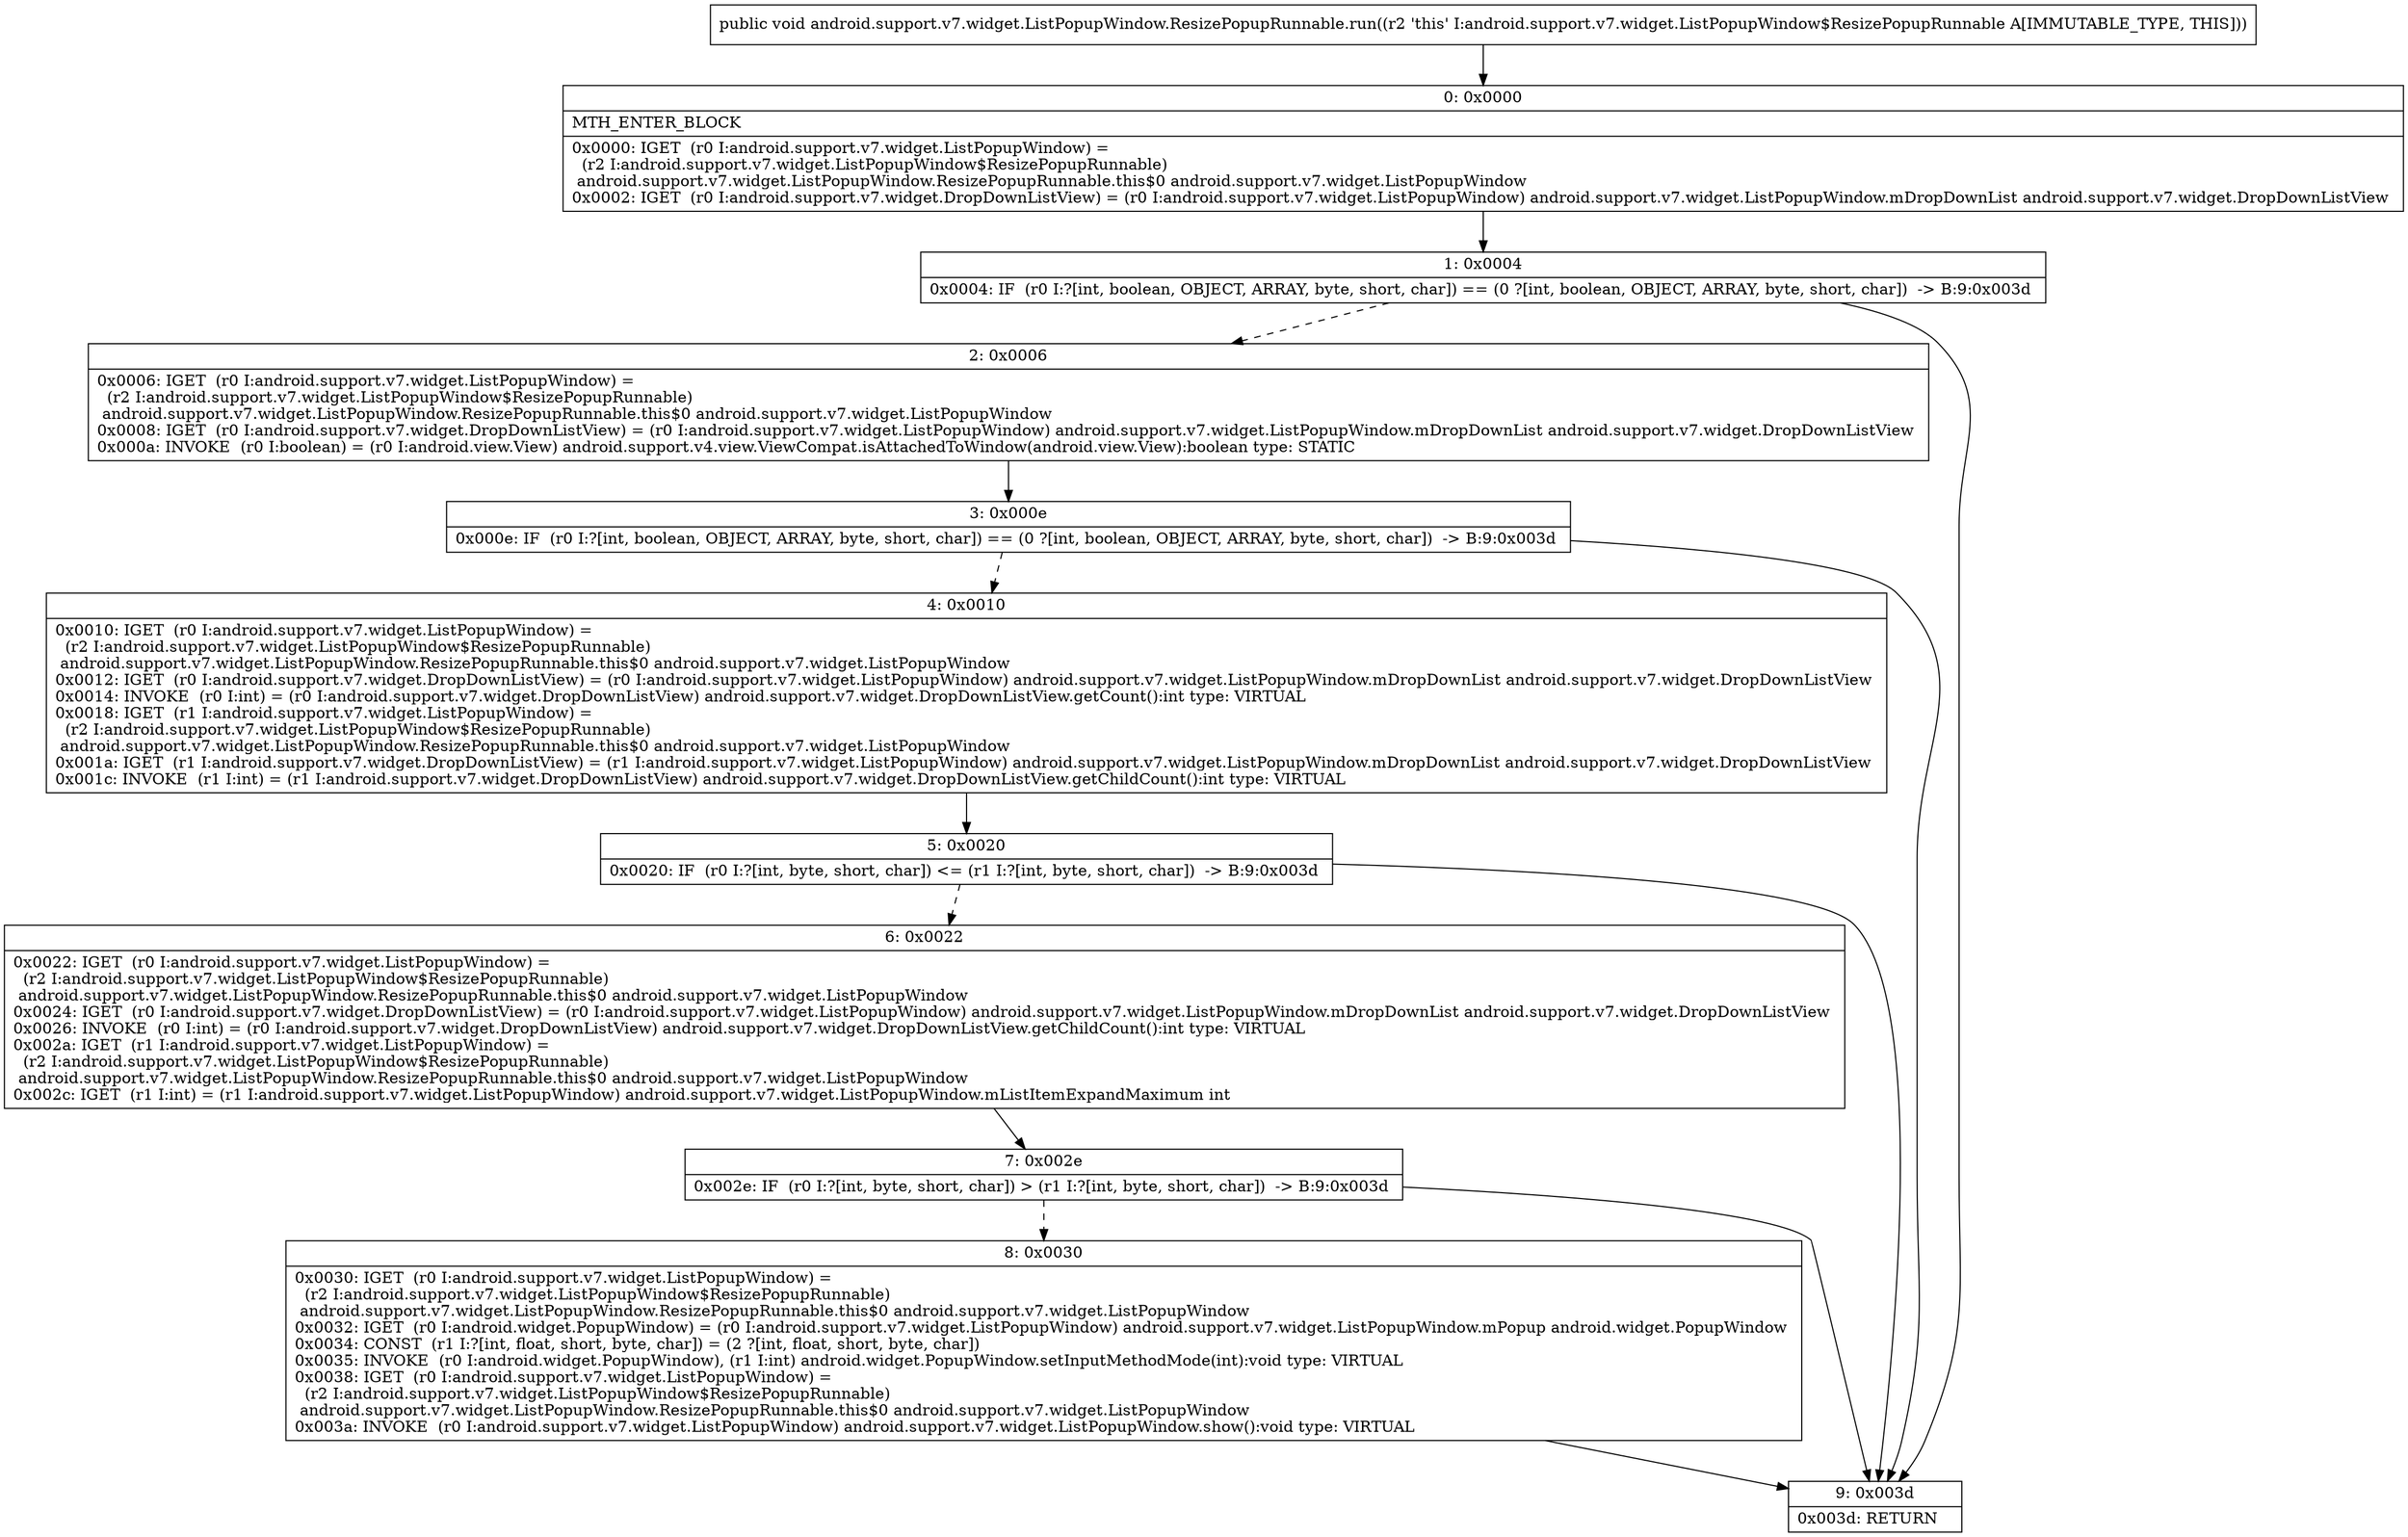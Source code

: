 digraph "CFG forandroid.support.v7.widget.ListPopupWindow.ResizePopupRunnable.run()V" {
Node_0 [shape=record,label="{0\:\ 0x0000|MTH_ENTER_BLOCK\l|0x0000: IGET  (r0 I:android.support.v7.widget.ListPopupWindow) = \l  (r2 I:android.support.v7.widget.ListPopupWindow$ResizePopupRunnable)\l android.support.v7.widget.ListPopupWindow.ResizePopupRunnable.this$0 android.support.v7.widget.ListPopupWindow \l0x0002: IGET  (r0 I:android.support.v7.widget.DropDownListView) = (r0 I:android.support.v7.widget.ListPopupWindow) android.support.v7.widget.ListPopupWindow.mDropDownList android.support.v7.widget.DropDownListView \l}"];
Node_1 [shape=record,label="{1\:\ 0x0004|0x0004: IF  (r0 I:?[int, boolean, OBJECT, ARRAY, byte, short, char]) == (0 ?[int, boolean, OBJECT, ARRAY, byte, short, char])  \-\> B:9:0x003d \l}"];
Node_2 [shape=record,label="{2\:\ 0x0006|0x0006: IGET  (r0 I:android.support.v7.widget.ListPopupWindow) = \l  (r2 I:android.support.v7.widget.ListPopupWindow$ResizePopupRunnable)\l android.support.v7.widget.ListPopupWindow.ResizePopupRunnable.this$0 android.support.v7.widget.ListPopupWindow \l0x0008: IGET  (r0 I:android.support.v7.widget.DropDownListView) = (r0 I:android.support.v7.widget.ListPopupWindow) android.support.v7.widget.ListPopupWindow.mDropDownList android.support.v7.widget.DropDownListView \l0x000a: INVOKE  (r0 I:boolean) = (r0 I:android.view.View) android.support.v4.view.ViewCompat.isAttachedToWindow(android.view.View):boolean type: STATIC \l}"];
Node_3 [shape=record,label="{3\:\ 0x000e|0x000e: IF  (r0 I:?[int, boolean, OBJECT, ARRAY, byte, short, char]) == (0 ?[int, boolean, OBJECT, ARRAY, byte, short, char])  \-\> B:9:0x003d \l}"];
Node_4 [shape=record,label="{4\:\ 0x0010|0x0010: IGET  (r0 I:android.support.v7.widget.ListPopupWindow) = \l  (r2 I:android.support.v7.widget.ListPopupWindow$ResizePopupRunnable)\l android.support.v7.widget.ListPopupWindow.ResizePopupRunnable.this$0 android.support.v7.widget.ListPopupWindow \l0x0012: IGET  (r0 I:android.support.v7.widget.DropDownListView) = (r0 I:android.support.v7.widget.ListPopupWindow) android.support.v7.widget.ListPopupWindow.mDropDownList android.support.v7.widget.DropDownListView \l0x0014: INVOKE  (r0 I:int) = (r0 I:android.support.v7.widget.DropDownListView) android.support.v7.widget.DropDownListView.getCount():int type: VIRTUAL \l0x0018: IGET  (r1 I:android.support.v7.widget.ListPopupWindow) = \l  (r2 I:android.support.v7.widget.ListPopupWindow$ResizePopupRunnable)\l android.support.v7.widget.ListPopupWindow.ResizePopupRunnable.this$0 android.support.v7.widget.ListPopupWindow \l0x001a: IGET  (r1 I:android.support.v7.widget.DropDownListView) = (r1 I:android.support.v7.widget.ListPopupWindow) android.support.v7.widget.ListPopupWindow.mDropDownList android.support.v7.widget.DropDownListView \l0x001c: INVOKE  (r1 I:int) = (r1 I:android.support.v7.widget.DropDownListView) android.support.v7.widget.DropDownListView.getChildCount():int type: VIRTUAL \l}"];
Node_5 [shape=record,label="{5\:\ 0x0020|0x0020: IF  (r0 I:?[int, byte, short, char]) \<= (r1 I:?[int, byte, short, char])  \-\> B:9:0x003d \l}"];
Node_6 [shape=record,label="{6\:\ 0x0022|0x0022: IGET  (r0 I:android.support.v7.widget.ListPopupWindow) = \l  (r2 I:android.support.v7.widget.ListPopupWindow$ResizePopupRunnable)\l android.support.v7.widget.ListPopupWindow.ResizePopupRunnable.this$0 android.support.v7.widget.ListPopupWindow \l0x0024: IGET  (r0 I:android.support.v7.widget.DropDownListView) = (r0 I:android.support.v7.widget.ListPopupWindow) android.support.v7.widget.ListPopupWindow.mDropDownList android.support.v7.widget.DropDownListView \l0x0026: INVOKE  (r0 I:int) = (r0 I:android.support.v7.widget.DropDownListView) android.support.v7.widget.DropDownListView.getChildCount():int type: VIRTUAL \l0x002a: IGET  (r1 I:android.support.v7.widget.ListPopupWindow) = \l  (r2 I:android.support.v7.widget.ListPopupWindow$ResizePopupRunnable)\l android.support.v7.widget.ListPopupWindow.ResizePopupRunnable.this$0 android.support.v7.widget.ListPopupWindow \l0x002c: IGET  (r1 I:int) = (r1 I:android.support.v7.widget.ListPopupWindow) android.support.v7.widget.ListPopupWindow.mListItemExpandMaximum int \l}"];
Node_7 [shape=record,label="{7\:\ 0x002e|0x002e: IF  (r0 I:?[int, byte, short, char]) \> (r1 I:?[int, byte, short, char])  \-\> B:9:0x003d \l}"];
Node_8 [shape=record,label="{8\:\ 0x0030|0x0030: IGET  (r0 I:android.support.v7.widget.ListPopupWindow) = \l  (r2 I:android.support.v7.widget.ListPopupWindow$ResizePopupRunnable)\l android.support.v7.widget.ListPopupWindow.ResizePopupRunnable.this$0 android.support.v7.widget.ListPopupWindow \l0x0032: IGET  (r0 I:android.widget.PopupWindow) = (r0 I:android.support.v7.widget.ListPopupWindow) android.support.v7.widget.ListPopupWindow.mPopup android.widget.PopupWindow \l0x0034: CONST  (r1 I:?[int, float, short, byte, char]) = (2 ?[int, float, short, byte, char]) \l0x0035: INVOKE  (r0 I:android.widget.PopupWindow), (r1 I:int) android.widget.PopupWindow.setInputMethodMode(int):void type: VIRTUAL \l0x0038: IGET  (r0 I:android.support.v7.widget.ListPopupWindow) = \l  (r2 I:android.support.v7.widget.ListPopupWindow$ResizePopupRunnable)\l android.support.v7.widget.ListPopupWindow.ResizePopupRunnable.this$0 android.support.v7.widget.ListPopupWindow \l0x003a: INVOKE  (r0 I:android.support.v7.widget.ListPopupWindow) android.support.v7.widget.ListPopupWindow.show():void type: VIRTUAL \l}"];
Node_9 [shape=record,label="{9\:\ 0x003d|0x003d: RETURN   \l}"];
MethodNode[shape=record,label="{public void android.support.v7.widget.ListPopupWindow.ResizePopupRunnable.run((r2 'this' I:android.support.v7.widget.ListPopupWindow$ResizePopupRunnable A[IMMUTABLE_TYPE, THIS])) }"];
MethodNode -> Node_0;
Node_0 -> Node_1;
Node_1 -> Node_2[style=dashed];
Node_1 -> Node_9;
Node_2 -> Node_3;
Node_3 -> Node_4[style=dashed];
Node_3 -> Node_9;
Node_4 -> Node_5;
Node_5 -> Node_6[style=dashed];
Node_5 -> Node_9;
Node_6 -> Node_7;
Node_7 -> Node_8[style=dashed];
Node_7 -> Node_9;
Node_8 -> Node_9;
}

